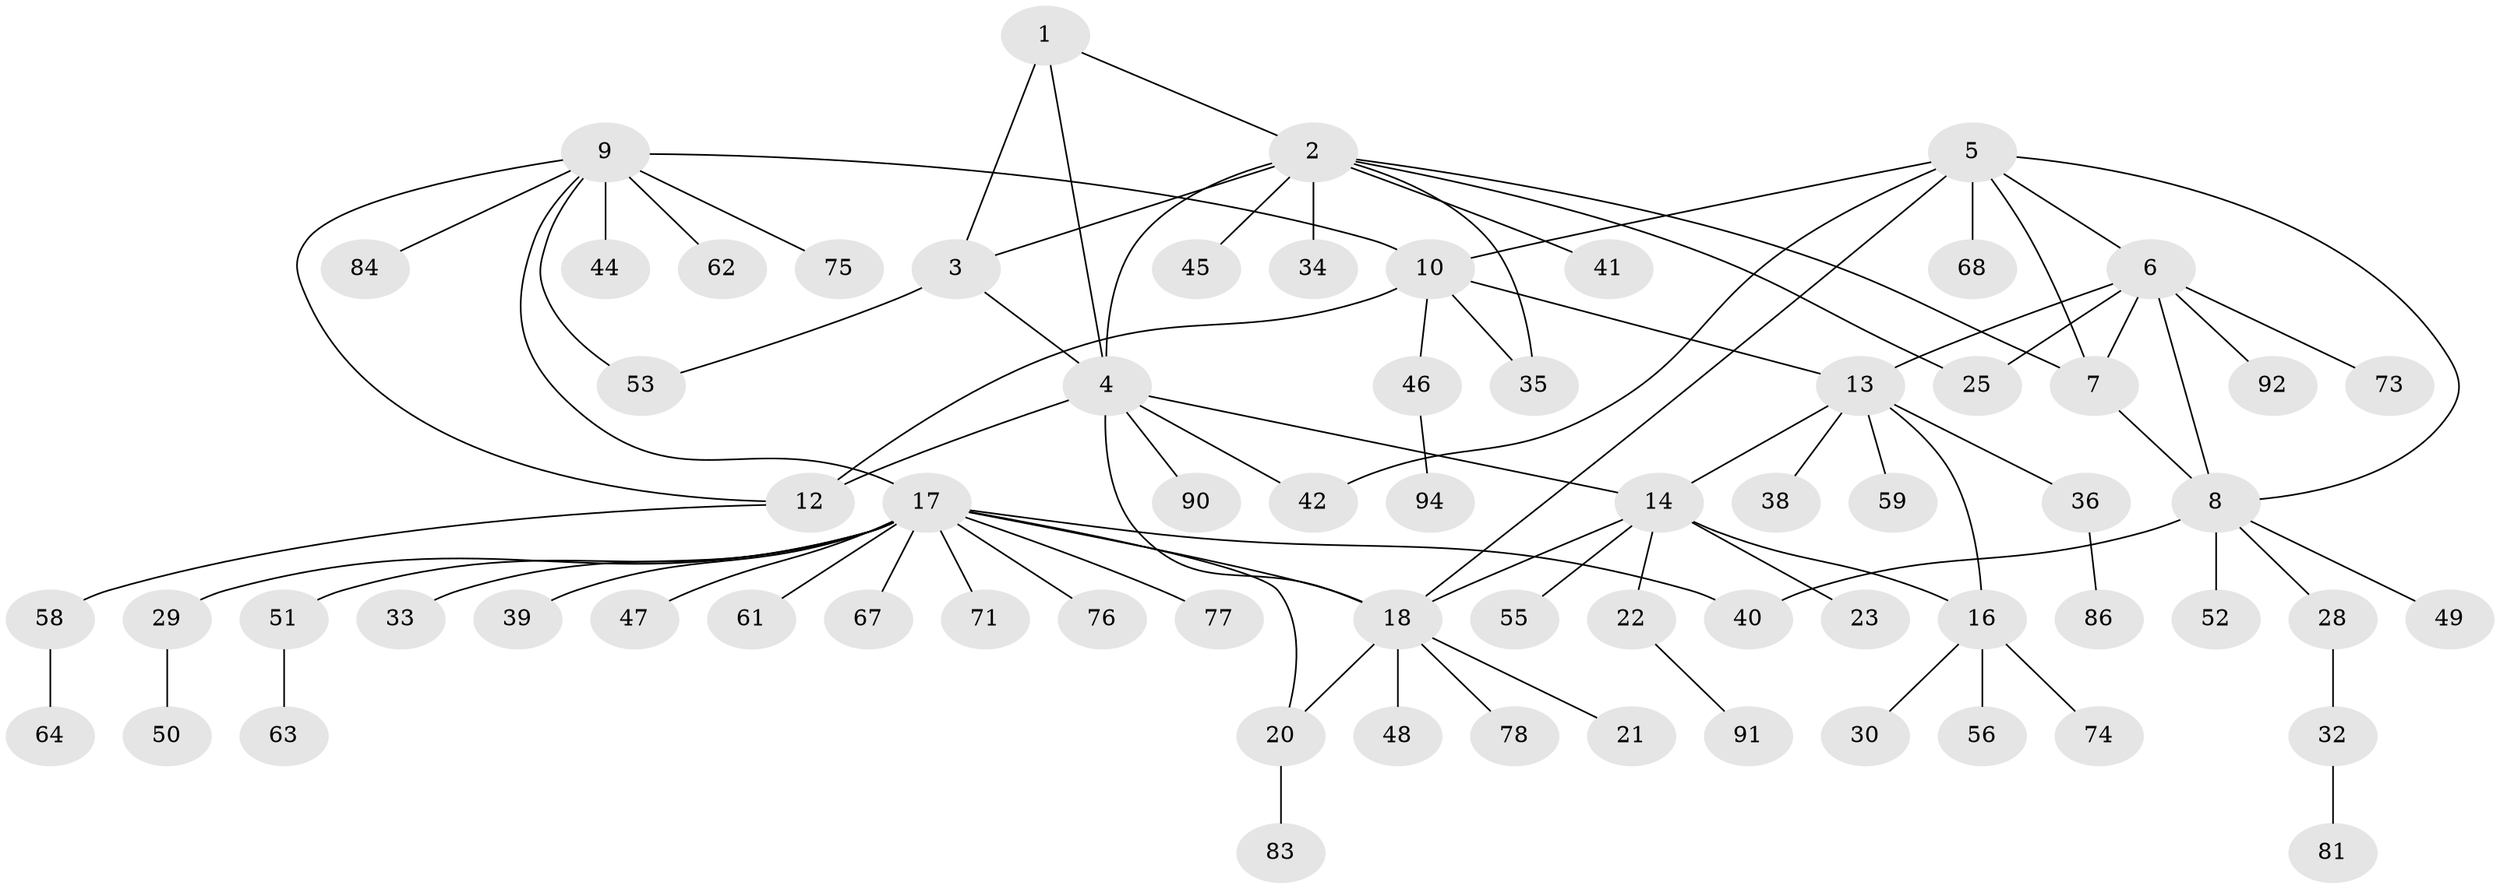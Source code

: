 // Generated by graph-tools (version 1.1) at 2025/24/03/03/25 07:24:15]
// undirected, 69 vertices, 88 edges
graph export_dot {
graph [start="1"]
  node [color=gray90,style=filled];
  1 [super="+65"];
  2 [super="+69"];
  3 [super="+60"];
  4 [super="+87"];
  5 [super="+82"];
  6 [super="+37"];
  7;
  8 [super="+27"];
  9 [super="+26"];
  10 [super="+11"];
  12 [super="+43"];
  13 [super="+15"];
  14 [super="+24"];
  16 [super="+54"];
  17 [super="+93"];
  18 [super="+19"];
  20 [super="+88"];
  21;
  22 [super="+72"];
  23;
  25 [super="+85"];
  28 [super="+31"];
  29 [super="+70"];
  30;
  32;
  33;
  34;
  35;
  36;
  38 [super="+57"];
  39;
  40;
  41;
  42;
  44;
  45;
  46;
  47;
  48;
  49;
  50 [super="+89"];
  51;
  52;
  53;
  55;
  56 [super="+80"];
  58 [super="+66"];
  59;
  61;
  62 [super="+79"];
  63;
  64;
  67;
  68;
  71;
  73;
  74;
  75;
  76;
  77;
  78;
  81;
  83;
  84;
  86;
  90;
  91;
  92;
  94;
  1 -- 2;
  1 -- 3;
  1 -- 4;
  2 -- 3;
  2 -- 4;
  2 -- 7;
  2 -- 25;
  2 -- 34;
  2 -- 35;
  2 -- 41;
  2 -- 45;
  3 -- 4;
  3 -- 53;
  4 -- 12;
  4 -- 14;
  4 -- 18 [weight=2];
  4 -- 42;
  4 -- 90;
  5 -- 6;
  5 -- 7;
  5 -- 8;
  5 -- 18;
  5 -- 42;
  5 -- 68;
  5 -- 10;
  6 -- 7;
  6 -- 8;
  6 -- 13;
  6 -- 25;
  6 -- 73;
  6 -- 92;
  7 -- 8;
  8 -- 40;
  8 -- 49;
  8 -- 52;
  8 -- 28;
  9 -- 10 [weight=2];
  9 -- 12;
  9 -- 17;
  9 -- 44;
  9 -- 53;
  9 -- 62;
  9 -- 75;
  9 -- 84;
  10 -- 12 [weight=2];
  10 -- 13;
  10 -- 35;
  10 -- 46;
  12 -- 58;
  13 -- 14 [weight=2];
  13 -- 16 [weight=2];
  13 -- 36;
  13 -- 38;
  13 -- 59;
  14 -- 16;
  14 -- 22;
  14 -- 23;
  14 -- 55;
  14 -- 18;
  16 -- 30;
  16 -- 56;
  16 -- 74;
  17 -- 18 [weight=2];
  17 -- 20;
  17 -- 29;
  17 -- 33;
  17 -- 39;
  17 -- 40;
  17 -- 47;
  17 -- 51;
  17 -- 61;
  17 -- 67;
  17 -- 71;
  17 -- 76;
  17 -- 77;
  18 -- 20 [weight=2];
  18 -- 78;
  18 -- 48;
  18 -- 21;
  20 -- 83;
  22 -- 91;
  28 -- 32;
  29 -- 50;
  32 -- 81;
  36 -- 86;
  46 -- 94;
  51 -- 63;
  58 -- 64;
}
